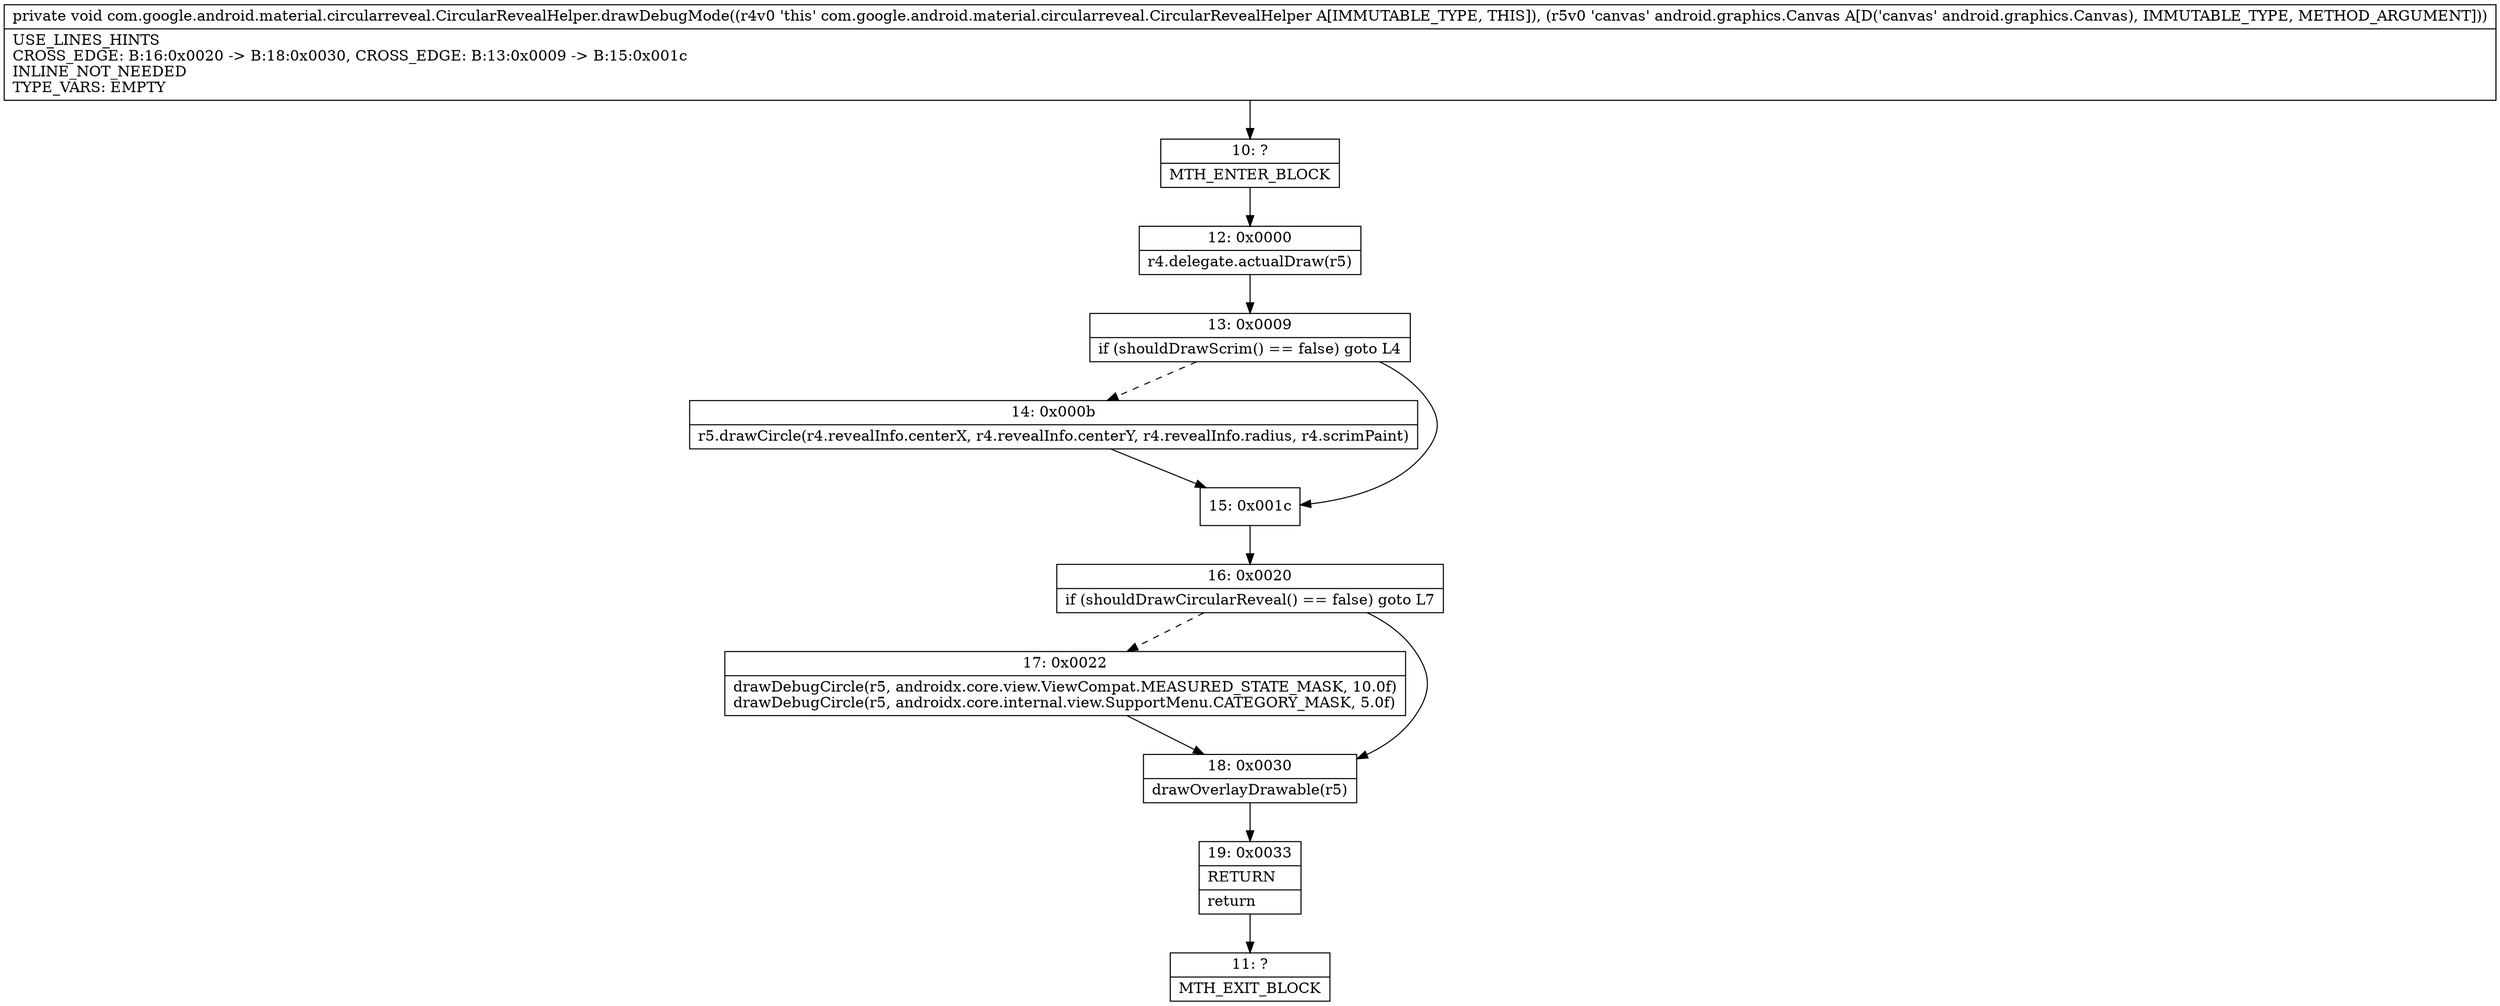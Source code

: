 digraph "CFG forcom.google.android.material.circularreveal.CircularRevealHelper.drawDebugMode(Landroid\/graphics\/Canvas;)V" {
Node_10 [shape=record,label="{10\:\ ?|MTH_ENTER_BLOCK\l}"];
Node_12 [shape=record,label="{12\:\ 0x0000|r4.delegate.actualDraw(r5)\l}"];
Node_13 [shape=record,label="{13\:\ 0x0009|if (shouldDrawScrim() == false) goto L4\l}"];
Node_14 [shape=record,label="{14\:\ 0x000b|r5.drawCircle(r4.revealInfo.centerX, r4.revealInfo.centerY, r4.revealInfo.radius, r4.scrimPaint)\l}"];
Node_15 [shape=record,label="{15\:\ 0x001c}"];
Node_16 [shape=record,label="{16\:\ 0x0020|if (shouldDrawCircularReveal() == false) goto L7\l}"];
Node_17 [shape=record,label="{17\:\ 0x0022|drawDebugCircle(r5, androidx.core.view.ViewCompat.MEASURED_STATE_MASK, 10.0f)\ldrawDebugCircle(r5, androidx.core.internal.view.SupportMenu.CATEGORY_MASK, 5.0f)\l}"];
Node_18 [shape=record,label="{18\:\ 0x0030|drawOverlayDrawable(r5)\l}"];
Node_19 [shape=record,label="{19\:\ 0x0033|RETURN\l|return\l}"];
Node_11 [shape=record,label="{11\:\ ?|MTH_EXIT_BLOCK\l}"];
MethodNode[shape=record,label="{private void com.google.android.material.circularreveal.CircularRevealHelper.drawDebugMode((r4v0 'this' com.google.android.material.circularreveal.CircularRevealHelper A[IMMUTABLE_TYPE, THIS]), (r5v0 'canvas' android.graphics.Canvas A[D('canvas' android.graphics.Canvas), IMMUTABLE_TYPE, METHOD_ARGUMENT]))  | USE_LINES_HINTS\lCROSS_EDGE: B:16:0x0020 \-\> B:18:0x0030, CROSS_EDGE: B:13:0x0009 \-\> B:15:0x001c\lINLINE_NOT_NEEDED\lTYPE_VARS: EMPTY\l}"];
MethodNode -> Node_10;Node_10 -> Node_12;
Node_12 -> Node_13;
Node_13 -> Node_14[style=dashed];
Node_13 -> Node_15;
Node_14 -> Node_15;
Node_15 -> Node_16;
Node_16 -> Node_17[style=dashed];
Node_16 -> Node_18;
Node_17 -> Node_18;
Node_18 -> Node_19;
Node_19 -> Node_11;
}

